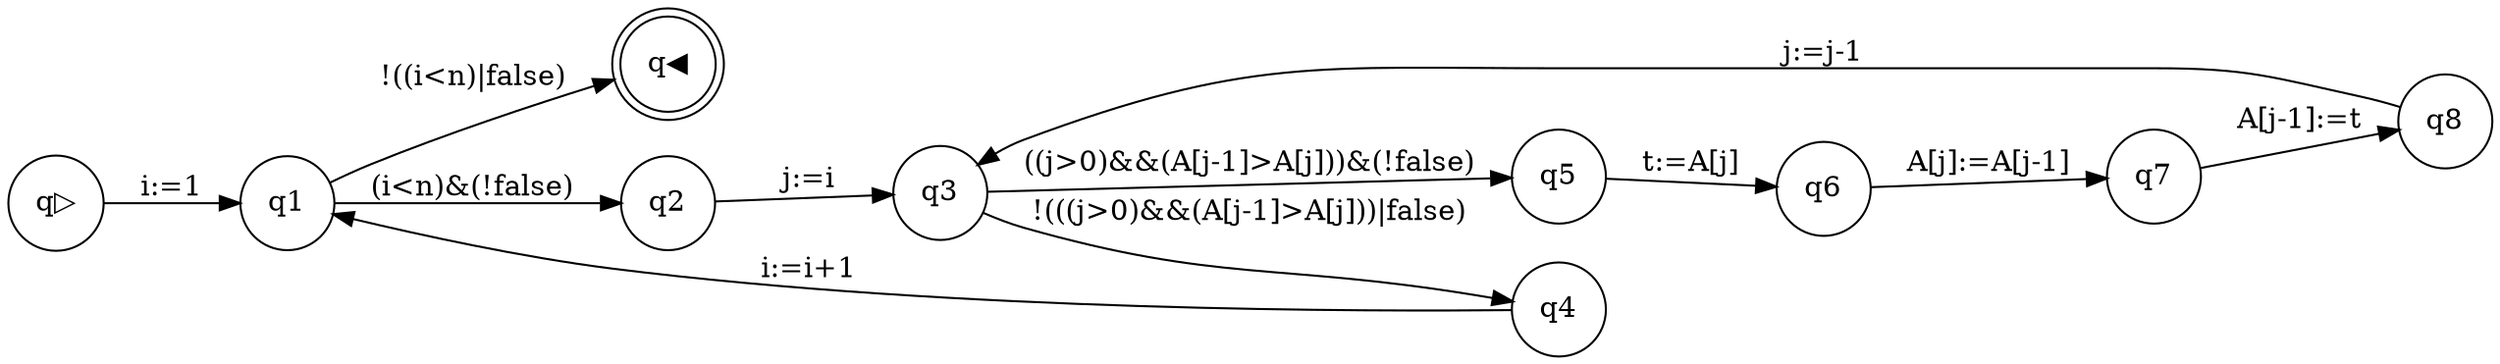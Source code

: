 digraph program_graph {rankdir=LR;
node [shape = circle]; q▷;
node [shape = doublecircle]; q◀; 
node [shape = circle]
q▷ -> q1 [label = "i:=1"];
q1 -> q2 [label = "(i<n)&(!false)"];
q2 -> q3 [label = "j:=i"];
q3 -> q5 [label = "((j>0)&&(A[j-1]>A[j]))&(!false)"];
q5 -> q6 [label = "t:=A[j]"];
q6 -> q7 [label = "A[j]:=A[j-1]"];
q7 -> q8 [label = "A[j-1]:=t"];
q8 -> q3 [label = "j:=j-1"];
q3 -> q4 [label = "!(((j>0)&&(A[j-1]>A[j]))|false)"];
q4 -> q1 [label = "i:=i+1"];
q1 -> q◀ [label = "!((i<n)|false)"];
}